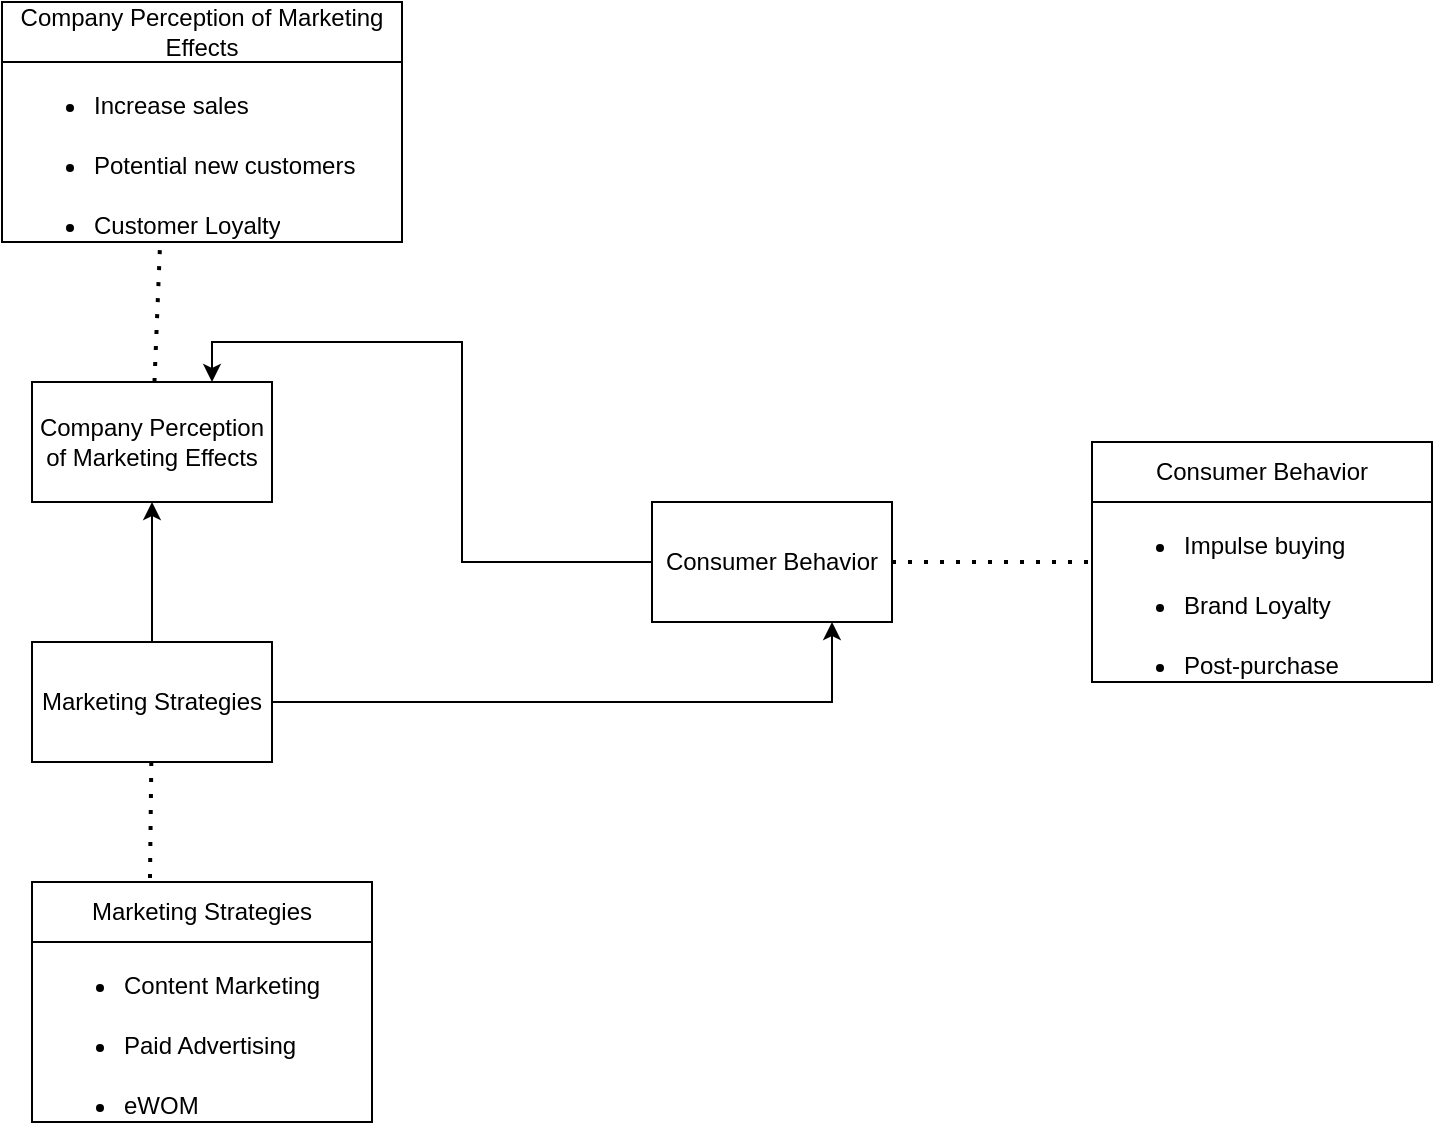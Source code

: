 <mxfile version="22.1.21" type="github">
  <diagram name="Page-1" id="1nGuXMW26l1K1cqTTkwk">
    <mxGraphModel dx="1393" dy="766" grid="1" gridSize="10" guides="1" tooltips="1" connect="1" arrows="1" fold="1" page="1" pageScale="1" pageWidth="850" pageHeight="1100" math="0" shadow="0">
      <root>
        <mxCell id="0" />
        <mxCell id="1" parent="0" />
        <mxCell id="jXaG_EuulDBZ0MYkyjh--7" style="edgeStyle=orthogonalEdgeStyle;rounded=0;orthogonalLoop=1;jettySize=auto;html=1;entryX=0.75;entryY=1;entryDx=0;entryDy=0;" parent="1" source="jXaG_EuulDBZ0MYkyjh--1" target="jXaG_EuulDBZ0MYkyjh--2" edge="1">
          <mxGeometry relative="1" as="geometry" />
        </mxCell>
        <mxCell id="8z-XmxvexBa8rY3CdG4M-22" style="edgeStyle=orthogonalEdgeStyle;rounded=0;orthogonalLoop=1;jettySize=auto;html=1;" edge="1" parent="1" source="jXaG_EuulDBZ0MYkyjh--1" target="jXaG_EuulDBZ0MYkyjh--5">
          <mxGeometry relative="1" as="geometry" />
        </mxCell>
        <mxCell id="jXaG_EuulDBZ0MYkyjh--1" value="Marketing Strategies" style="rounded=0;whiteSpace=wrap;html=1;" parent="1" vertex="1">
          <mxGeometry x="50" y="390" width="120" height="60" as="geometry" />
        </mxCell>
        <mxCell id="8z-XmxvexBa8rY3CdG4M-25" style="edgeStyle=orthogonalEdgeStyle;rounded=0;orthogonalLoop=1;jettySize=auto;html=1;entryX=0.75;entryY=0;entryDx=0;entryDy=0;" edge="1" parent="1" source="jXaG_EuulDBZ0MYkyjh--2" target="jXaG_EuulDBZ0MYkyjh--5">
          <mxGeometry relative="1" as="geometry" />
        </mxCell>
        <mxCell id="jXaG_EuulDBZ0MYkyjh--2" value="Consumer Behavior" style="rounded=0;whiteSpace=wrap;html=1;" parent="1" vertex="1">
          <mxGeometry x="360" y="320" width="120" height="60" as="geometry" />
        </mxCell>
        <mxCell id="jXaG_EuulDBZ0MYkyjh--5" value="Company Perception of Marketing Effects" style="rounded=0;whiteSpace=wrap;html=1;" parent="1" vertex="1">
          <mxGeometry x="50" y="260" width="120" height="60" as="geometry" />
        </mxCell>
        <mxCell id="8z-XmxvexBa8rY3CdG4M-3" value="Consumer Behavior" style="swimlane;fontStyle=0;childLayout=stackLayout;horizontal=1;startSize=30;horizontalStack=0;resizeParent=1;resizeParentMax=0;resizeLast=0;collapsible=1;marginBottom=0;whiteSpace=wrap;html=1;" vertex="1" parent="1">
          <mxGeometry x="580" y="290" width="170" height="120" as="geometry">
            <mxRectangle x="580" y="290" width="150" height="30" as="alternateBounds" />
          </mxGeometry>
        </mxCell>
        <mxCell id="8z-XmxvexBa8rY3CdG4M-4" value="&lt;ul style=&quot;border-color: var(--border-color);&quot;&gt;&lt;li style=&quot;border-color: var(--border-color);&quot;&gt;Impulse buying&lt;/li&gt;&lt;/ul&gt;" style="text;strokeColor=none;fillColor=none;align=left;verticalAlign=middle;spacingLeft=4;spacingRight=4;overflow=hidden;points=[[0,0.5],[1,0.5]];portConstraint=eastwest;rotatable=0;whiteSpace=wrap;html=1;" vertex="1" parent="8z-XmxvexBa8rY3CdG4M-3">
          <mxGeometry y="30" width="170" height="30" as="geometry" />
        </mxCell>
        <mxCell id="8z-XmxvexBa8rY3CdG4M-5" value="&lt;ul style=&quot;border-color: var(--border-color);&quot;&gt;&lt;li style=&quot;border-color: var(--border-color);&quot;&gt;Brand Loyalty&amp;nbsp; behavior&lt;/li&gt;&lt;li&gt;&lt;/li&gt;&lt;/ul&gt;" style="text;strokeColor=none;fillColor=none;align=left;verticalAlign=middle;spacingLeft=4;spacingRight=4;overflow=hidden;points=[[0,0.5],[1,0.5]];portConstraint=eastwest;rotatable=0;whiteSpace=wrap;html=1;" vertex="1" parent="8z-XmxvexBa8rY3CdG4M-3">
          <mxGeometry y="60" width="170" height="30" as="geometry" />
        </mxCell>
        <mxCell id="8z-XmxvexBa8rY3CdG4M-6" value="&lt;ul style=&quot;border-color: var(--border-color);&quot;&gt;&lt;li style=&quot;border-color: var(--border-color);&quot;&gt;Post-purchase behavior&lt;/li&gt;&lt;/ul&gt;" style="text;strokeColor=none;fillColor=none;align=left;verticalAlign=middle;spacingLeft=4;spacingRight=4;overflow=hidden;points=[[0,0.5],[1,0.5]];portConstraint=eastwest;rotatable=0;whiteSpace=wrap;html=1;" vertex="1" parent="8z-XmxvexBa8rY3CdG4M-3">
          <mxGeometry y="90" width="170" height="30" as="geometry" />
        </mxCell>
        <mxCell id="8z-XmxvexBa8rY3CdG4M-7" value="Company Perception of Marketing Effects" style="swimlane;fontStyle=0;childLayout=stackLayout;horizontal=1;startSize=30;horizontalStack=0;resizeParent=1;resizeParentMax=0;resizeLast=0;collapsible=1;marginBottom=0;whiteSpace=wrap;html=1;" vertex="1" parent="1">
          <mxGeometry x="35" y="70" width="200" height="120" as="geometry" />
        </mxCell>
        <mxCell id="8z-XmxvexBa8rY3CdG4M-8" value="&lt;ul style=&quot;border-color: var(--border-color);&quot;&gt;&lt;li style=&quot;border-color: var(--border-color);&quot;&gt;Increase sales&lt;/li&gt;&lt;/ul&gt;" style="text;strokeColor=none;fillColor=none;align=left;verticalAlign=middle;spacingLeft=4;spacingRight=4;overflow=hidden;points=[[0,0.5],[1,0.5]];portConstraint=eastwest;rotatable=0;whiteSpace=wrap;html=1;" vertex="1" parent="8z-XmxvexBa8rY3CdG4M-7">
          <mxGeometry y="30" width="200" height="30" as="geometry" />
        </mxCell>
        <mxCell id="8z-XmxvexBa8rY3CdG4M-9" value="&lt;ul style=&quot;border-color: var(--border-color);&quot;&gt;&lt;li&gt;Potential new customers&lt;/li&gt;&lt;/ul&gt;" style="text;strokeColor=none;fillColor=none;align=left;verticalAlign=middle;spacingLeft=4;spacingRight=4;overflow=hidden;points=[[0,0.5],[1,0.5]];portConstraint=eastwest;rotatable=0;whiteSpace=wrap;html=1;" vertex="1" parent="8z-XmxvexBa8rY3CdG4M-7">
          <mxGeometry y="60" width="200" height="30" as="geometry" />
        </mxCell>
        <mxCell id="8z-XmxvexBa8rY3CdG4M-10" value="&lt;ul style=&quot;border-color: var(--border-color);&quot;&gt;&lt;li style=&quot;border-color: var(--border-color);&quot;&gt;Customer Loyalty&lt;/li&gt;&lt;/ul&gt;" style="text;strokeColor=none;fillColor=none;align=left;verticalAlign=middle;spacingLeft=4;spacingRight=4;overflow=hidden;points=[[0,0.5],[1,0.5]];portConstraint=eastwest;rotatable=0;whiteSpace=wrap;html=1;" vertex="1" parent="8z-XmxvexBa8rY3CdG4M-7">
          <mxGeometry y="90" width="200" height="30" as="geometry" />
        </mxCell>
        <mxCell id="8z-XmxvexBa8rY3CdG4M-11" value="Marketing Strategies" style="swimlane;fontStyle=0;childLayout=stackLayout;horizontal=1;startSize=30;horizontalStack=0;resizeParent=1;resizeParentMax=0;resizeLast=0;collapsible=1;marginBottom=0;whiteSpace=wrap;html=1;" vertex="1" parent="1">
          <mxGeometry x="50" y="510" width="170" height="120" as="geometry" />
        </mxCell>
        <mxCell id="8z-XmxvexBa8rY3CdG4M-12" value="&lt;div&gt;&lt;ul style=&quot;border-color: var(--border-color);&quot;&gt;&lt;li style=&quot;border-color: var(--border-color);&quot;&gt;Content Marketing&lt;/li&gt;&lt;/ul&gt;&lt;/div&gt;" style="text;strokeColor=none;fillColor=none;align=left;verticalAlign=middle;spacingLeft=4;spacingRight=4;overflow=hidden;points=[[0,0.5],[1,0.5]];portConstraint=eastwest;rotatable=0;whiteSpace=wrap;html=1;" vertex="1" parent="8z-XmxvexBa8rY3CdG4M-11">
          <mxGeometry y="30" width="170" height="30" as="geometry" />
        </mxCell>
        <mxCell id="8z-XmxvexBa8rY3CdG4M-13" value="&lt;ul style=&quot;border-color: var(--border-color);&quot;&gt;&lt;li style=&quot;border-color: var(--border-color);&quot;&gt;Paid Advertising&lt;/li&gt;&lt;/ul&gt;" style="text;strokeColor=none;fillColor=none;align=left;verticalAlign=middle;spacingLeft=4;spacingRight=4;overflow=hidden;points=[[0,0.5],[1,0.5]];portConstraint=eastwest;rotatable=0;whiteSpace=wrap;html=1;" vertex="1" parent="8z-XmxvexBa8rY3CdG4M-11">
          <mxGeometry y="60" width="170" height="30" as="geometry" />
        </mxCell>
        <mxCell id="8z-XmxvexBa8rY3CdG4M-14" value="&lt;ul style=&quot;border-color: var(--border-color);&quot;&gt;&lt;li style=&quot;border-color: var(--border-color);&quot;&gt;eWOM&lt;/li&gt;&lt;/ul&gt;" style="text;strokeColor=none;fillColor=none;align=left;verticalAlign=middle;spacingLeft=4;spacingRight=4;overflow=hidden;points=[[0,0.5],[1,0.5]];portConstraint=eastwest;rotatable=0;whiteSpace=wrap;html=1;" vertex="1" parent="8z-XmxvexBa8rY3CdG4M-11">
          <mxGeometry y="90" width="170" height="30" as="geometry" />
        </mxCell>
        <mxCell id="8z-XmxvexBa8rY3CdG4M-15" value="" style="endArrow=none;dashed=1;html=1;dashPattern=1 3;strokeWidth=2;rounded=0;entryX=0.347;entryY=-0.017;entryDx=0;entryDy=0;entryPerimeter=0;" edge="1" parent="1" source="jXaG_EuulDBZ0MYkyjh--1" target="8z-XmxvexBa8rY3CdG4M-11">
          <mxGeometry width="50" height="50" relative="1" as="geometry">
            <mxPoint x="110" y="500" as="sourcePoint" />
            <mxPoint x="110" y="500" as="targetPoint" />
          </mxGeometry>
        </mxCell>
        <mxCell id="8z-XmxvexBa8rY3CdG4M-16" value="" style="endArrow=none;dashed=1;html=1;dashPattern=1 3;strokeWidth=2;rounded=0;" edge="1" parent="1" source="jXaG_EuulDBZ0MYkyjh--2" target="8z-XmxvexBa8rY3CdG4M-3">
          <mxGeometry width="50" height="50" relative="1" as="geometry">
            <mxPoint x="420" y="430" as="sourcePoint" />
            <mxPoint x="560" y="350" as="targetPoint" />
          </mxGeometry>
        </mxCell>
        <mxCell id="8z-XmxvexBa8rY3CdG4M-20" value="" style="endArrow=none;dashed=1;html=1;dashPattern=1 3;strokeWidth=2;rounded=0;entryX=0.395;entryY=1.067;entryDx=0;entryDy=0;entryPerimeter=0;" edge="1" parent="1" source="jXaG_EuulDBZ0MYkyjh--5" target="8z-XmxvexBa8rY3CdG4M-10">
          <mxGeometry width="50" height="50" relative="1" as="geometry">
            <mxPoint x="110" y="230" as="sourcePoint" />
            <mxPoint x="160" y="180" as="targetPoint" />
          </mxGeometry>
        </mxCell>
      </root>
    </mxGraphModel>
  </diagram>
</mxfile>

